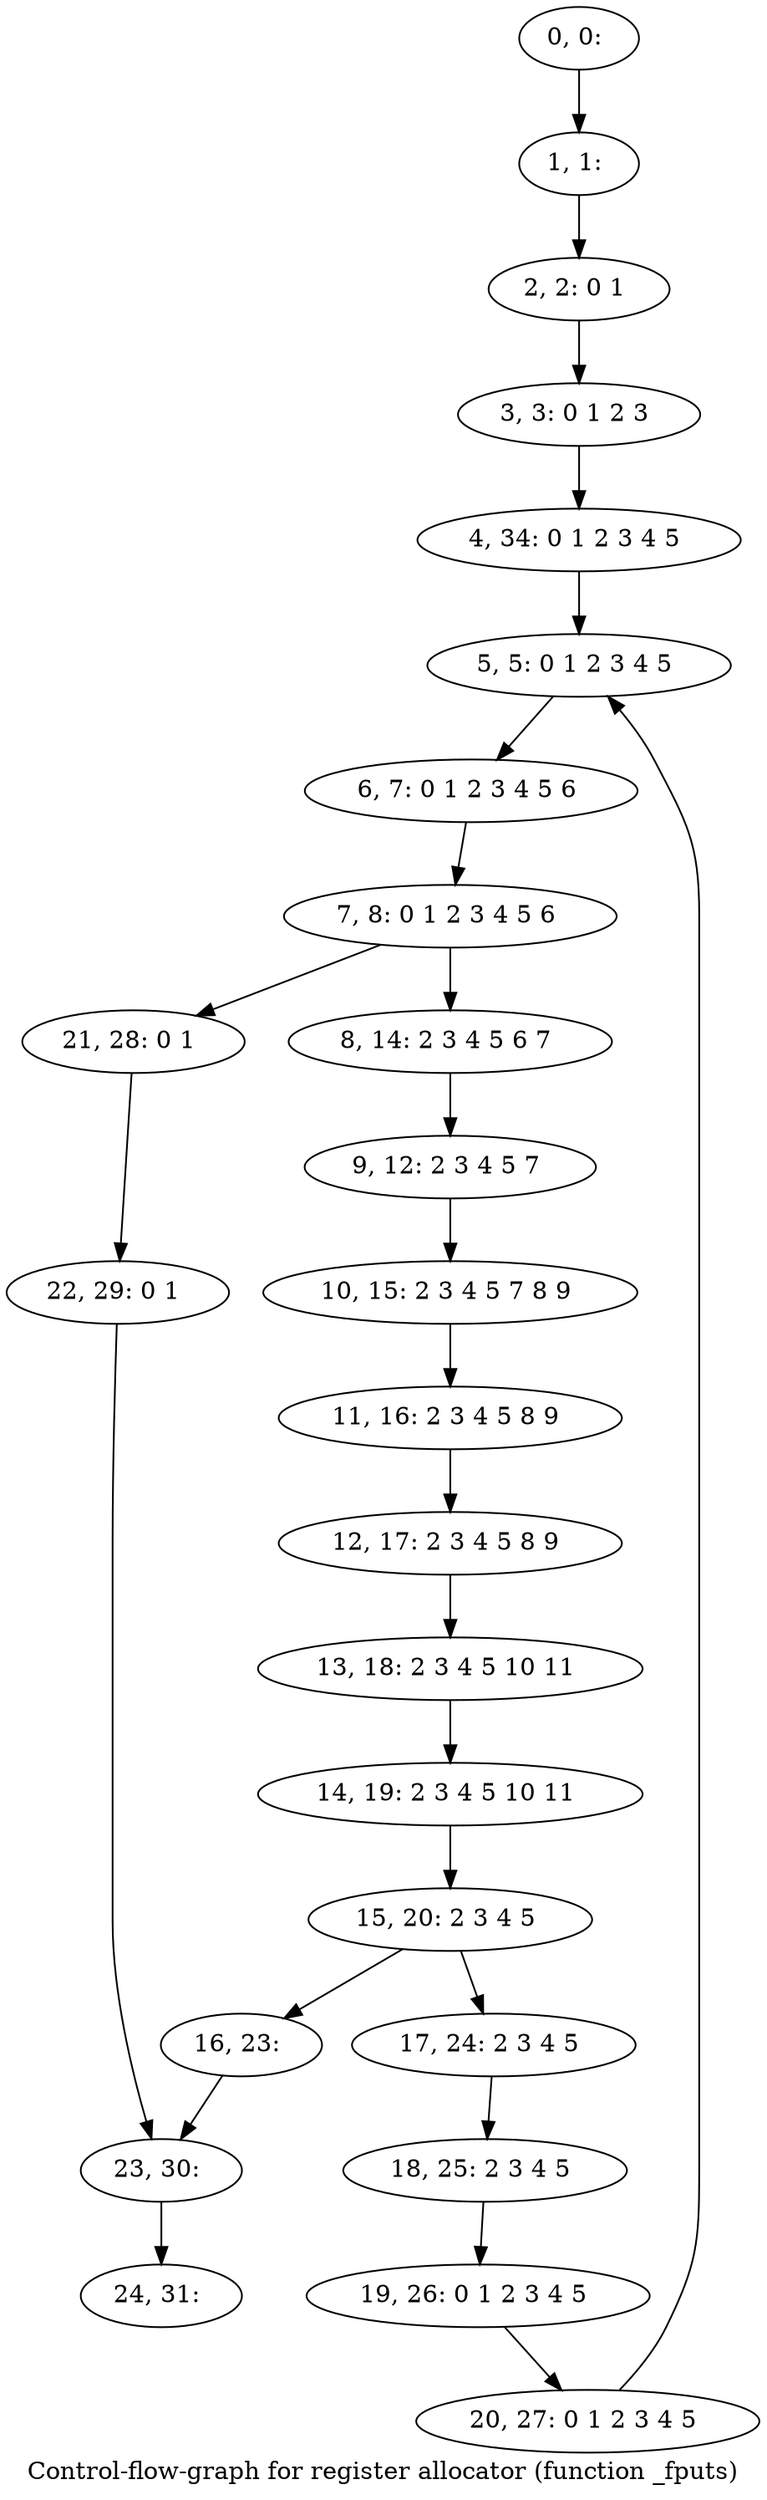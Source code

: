 digraph G {
graph [label="Control-flow-graph for register allocator (function _fputs)"]
0[label="0, 0: "];
1[label="1, 1: "];
2[label="2, 2: 0 1 "];
3[label="3, 3: 0 1 2 3 "];
4[label="4, 34: 0 1 2 3 4 5 "];
5[label="5, 5: 0 1 2 3 4 5 "];
6[label="6, 7: 0 1 2 3 4 5 6 "];
7[label="7, 8: 0 1 2 3 4 5 6 "];
8[label="8, 14: 2 3 4 5 6 7 "];
9[label="9, 12: 2 3 4 5 7 "];
10[label="10, 15: 2 3 4 5 7 8 9 "];
11[label="11, 16: 2 3 4 5 8 9 "];
12[label="12, 17: 2 3 4 5 8 9 "];
13[label="13, 18: 2 3 4 5 10 11 "];
14[label="14, 19: 2 3 4 5 10 11 "];
15[label="15, 20: 2 3 4 5 "];
16[label="16, 23: "];
17[label="17, 24: 2 3 4 5 "];
18[label="18, 25: 2 3 4 5 "];
19[label="19, 26: 0 1 2 3 4 5 "];
20[label="20, 27: 0 1 2 3 4 5 "];
21[label="21, 28: 0 1 "];
22[label="22, 29: 0 1 "];
23[label="23, 30: "];
24[label="24, 31: "];
0->1 ;
1->2 ;
2->3 ;
3->4 ;
4->5 ;
5->6 ;
6->7 ;
7->8 ;
7->21 ;
8->9 ;
9->10 ;
10->11 ;
11->12 ;
12->13 ;
13->14 ;
14->15 ;
15->16 ;
15->17 ;
16->23 ;
17->18 ;
18->19 ;
19->20 ;
20->5 ;
21->22 ;
22->23 ;
23->24 ;
}
